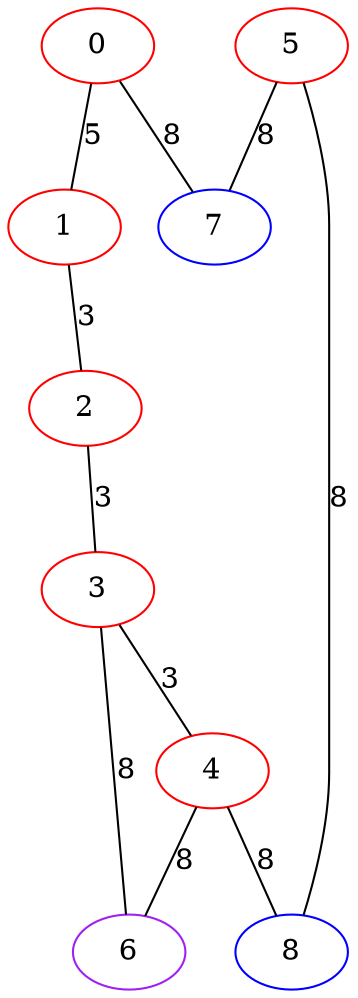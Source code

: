 graph "" {
0 [color=red, weight=1];
1 [color=red, weight=1];
2 [color=red, weight=1];
3 [color=red, weight=1];
4 [color=red, weight=1];
5 [color=red, weight=1];
6 [color=purple, weight=4];
7 [color=blue, weight=3];
8 [color=blue, weight=3];
0 -- 1  [key=0, label=5];
0 -- 7  [key=0, label=8];
1 -- 2  [key=0, label=3];
2 -- 3  [key=0, label=3];
3 -- 4  [key=0, label=3];
3 -- 6  [key=0, label=8];
4 -- 8  [key=0, label=8];
4 -- 6  [key=0, label=8];
5 -- 8  [key=0, label=8];
5 -- 7  [key=0, label=8];
}
